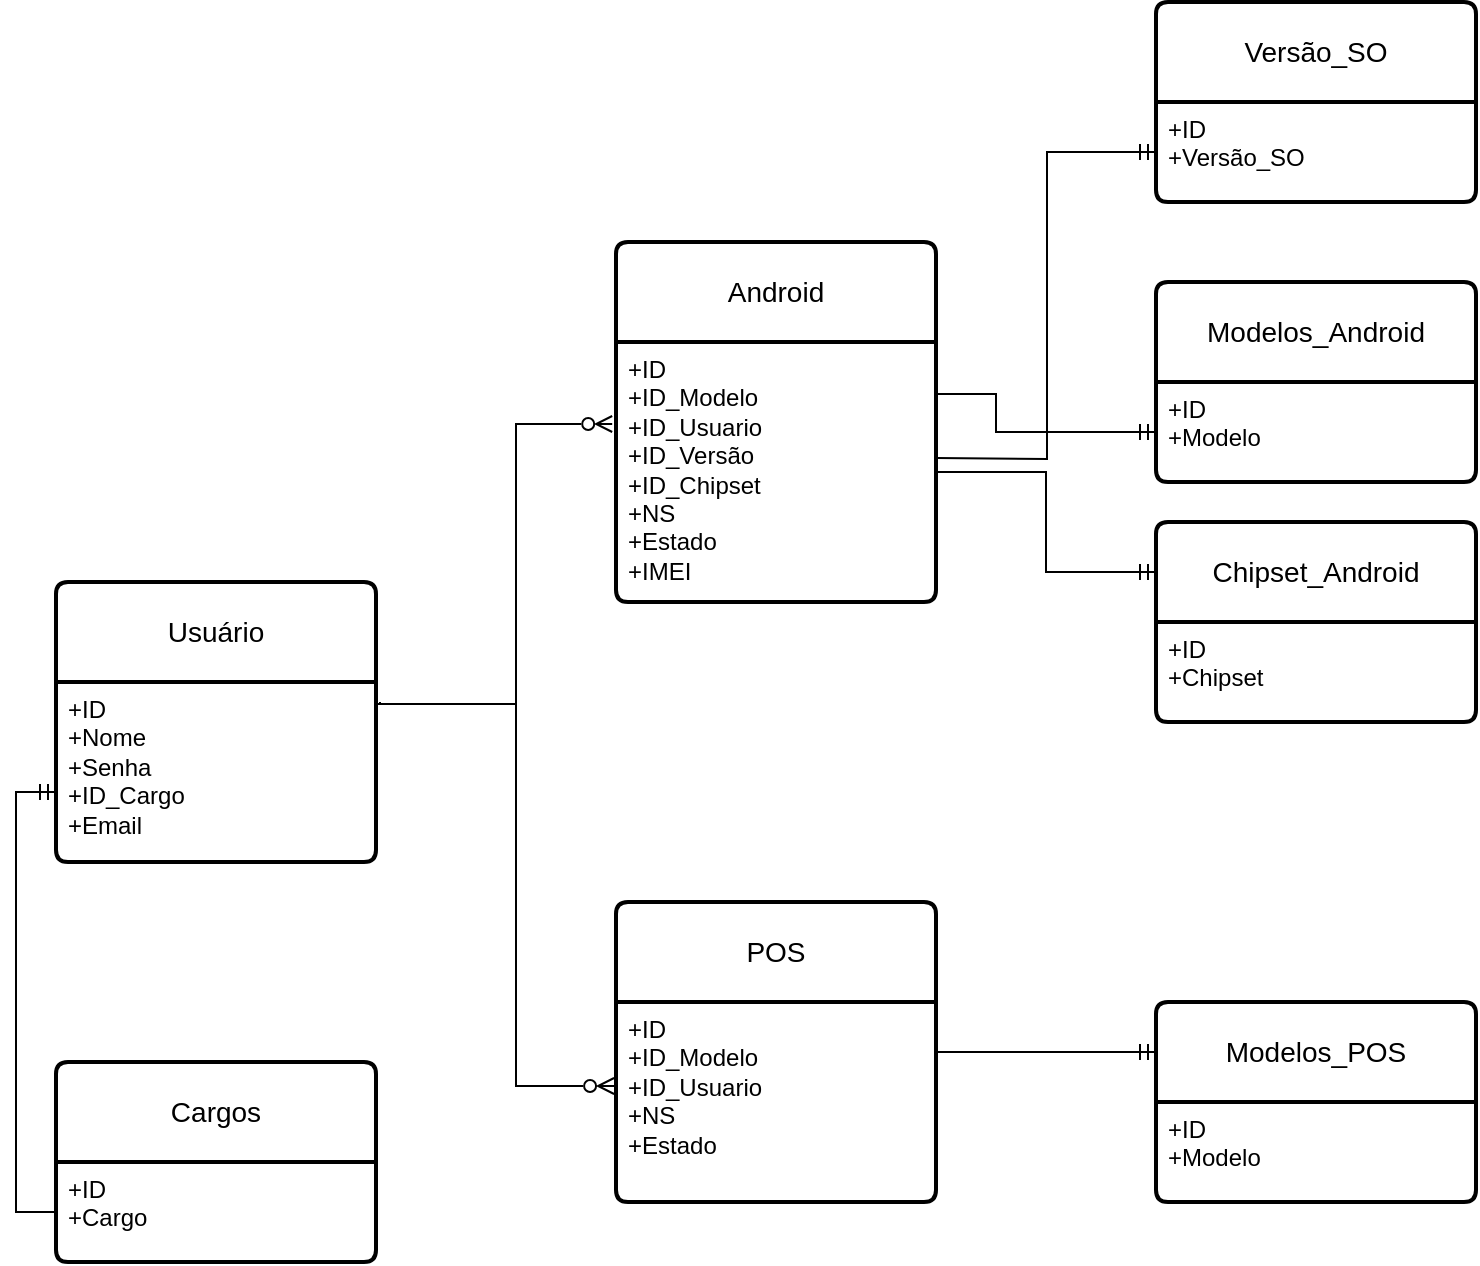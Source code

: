 <mxfile version="24.7.17">
  <diagram id="R2lEEEUBdFMjLlhIrx00" name="Page-1">
    <mxGraphModel dx="1434" dy="1918" grid="1" gridSize="10" guides="1" tooltips="1" connect="1" arrows="1" fold="1" page="1" pageScale="1" pageWidth="850" pageHeight="1100" math="0" shadow="0" extFonts="Permanent Marker^https://fonts.googleapis.com/css?family=Permanent+Marker">
      <root>
        <mxCell id="0" />
        <mxCell id="1" parent="0" />
        <mxCell id="4cfJmhRzj1_fSDuI-FN--31" value="Usuário" style="swimlane;childLayout=stackLayout;horizontal=1;startSize=50;horizontalStack=0;rounded=1;fontSize=14;fontStyle=0;strokeWidth=2;resizeParent=0;resizeLast=1;shadow=0;dashed=0;align=center;arcSize=4;whiteSpace=wrap;html=1;" vertex="1" parent="1">
          <mxGeometry x="50" y="240" width="160" height="140" as="geometry" />
        </mxCell>
        <mxCell id="4cfJmhRzj1_fSDuI-FN--32" value="+ID&lt;br&gt;+Nome&amp;nbsp;&lt;br&gt;+Senha&lt;div&gt;+ID_Cargo&lt;/div&gt;&lt;div&gt;+Email&lt;/div&gt;" style="align=left;strokeColor=none;fillColor=none;spacingLeft=4;fontSize=12;verticalAlign=top;resizable=0;rotatable=0;part=1;html=1;" vertex="1" parent="4cfJmhRzj1_fSDuI-FN--31">
          <mxGeometry y="50" width="160" height="90" as="geometry" />
        </mxCell>
        <mxCell id="4cfJmhRzj1_fSDuI-FN--33" value="Android" style="swimlane;childLayout=stackLayout;horizontal=1;startSize=50;horizontalStack=0;rounded=1;fontSize=14;fontStyle=0;strokeWidth=2;resizeParent=0;resizeLast=1;shadow=0;dashed=0;align=center;arcSize=4;whiteSpace=wrap;html=1;" vertex="1" parent="1">
          <mxGeometry x="330" y="70" width="160" height="180" as="geometry" />
        </mxCell>
        <mxCell id="4cfJmhRzj1_fSDuI-FN--34" value="+ID&lt;br&gt;+ID_Modelo&lt;div&gt;+ID_Usuario&lt;/div&gt;&lt;div&gt;+ID_Versão&lt;/div&gt;&lt;div&gt;+ID_Chipset&lt;br&gt;+NS&lt;div&gt;+Estado&lt;/div&gt;&lt;div&gt;+IMEI&lt;/div&gt;&lt;/div&gt;" style="align=left;strokeColor=none;fillColor=none;spacingLeft=4;fontSize=12;verticalAlign=top;resizable=0;rotatable=0;part=1;html=1;" vertex="1" parent="4cfJmhRzj1_fSDuI-FN--33">
          <mxGeometry y="50" width="160" height="130" as="geometry" />
        </mxCell>
        <mxCell id="4cfJmhRzj1_fSDuI-FN--35" value="Modelos_Android" style="swimlane;childLayout=stackLayout;horizontal=1;startSize=50;horizontalStack=0;rounded=1;fontSize=14;fontStyle=0;strokeWidth=2;resizeParent=0;resizeLast=1;shadow=0;dashed=0;align=center;arcSize=4;whiteSpace=wrap;html=1;" vertex="1" parent="1">
          <mxGeometry x="600" y="90" width="160" height="100" as="geometry" />
        </mxCell>
        <mxCell id="4cfJmhRzj1_fSDuI-FN--36" value="+ID&lt;br&gt;+Modelo&lt;br&gt;&lt;div&gt;&lt;br&gt;&lt;/div&gt;" style="align=left;strokeColor=none;fillColor=none;spacingLeft=4;fontSize=12;verticalAlign=top;resizable=0;rotatable=0;part=1;html=1;" vertex="1" parent="4cfJmhRzj1_fSDuI-FN--35">
          <mxGeometry y="50" width="160" height="50" as="geometry" />
        </mxCell>
        <mxCell id="4cfJmhRzj1_fSDuI-FN--37" style="edgeStyle=orthogonalEdgeStyle;rounded=0;orthogonalLoop=1;jettySize=auto;html=1;endArrow=ERmandOne;endFill=0;entryX=0;entryY=0.75;entryDx=0;entryDy=0;exitX=1;exitY=0.2;exitDx=0;exitDy=0;exitPerimeter=0;" edge="1" parent="1" source="4cfJmhRzj1_fSDuI-FN--34" target="4cfJmhRzj1_fSDuI-FN--35">
          <mxGeometry relative="1" as="geometry">
            <mxPoint x="570" y="175" as="targetPoint" />
            <Array as="points">
              <mxPoint x="520" y="146" />
              <mxPoint x="520" y="165" />
            </Array>
          </mxGeometry>
        </mxCell>
        <mxCell id="4cfJmhRzj1_fSDuI-FN--38" style="edgeStyle=orthogonalEdgeStyle;rounded=0;orthogonalLoop=1;jettySize=auto;html=1;endArrow=ERzeroToMany;endFill=0;entryX=-0.012;entryY=0.308;entryDx=0;entryDy=0;entryPerimeter=0;" edge="1" parent="1" target="4cfJmhRzj1_fSDuI-FN--34">
          <mxGeometry relative="1" as="geometry">
            <mxPoint x="212" y="300" as="sourcePoint" />
            <mxPoint x="329.5" y="260" as="targetPoint" />
            <Array as="points">
              <mxPoint x="212" y="301" />
              <mxPoint x="280" y="301" />
              <mxPoint x="280" y="161" />
            </Array>
          </mxGeometry>
        </mxCell>
        <mxCell id="4cfJmhRzj1_fSDuI-FN--39" value="POS" style="swimlane;childLayout=stackLayout;horizontal=1;startSize=50;horizontalStack=0;rounded=1;fontSize=14;fontStyle=0;strokeWidth=2;resizeParent=0;resizeLast=1;shadow=0;dashed=0;align=center;arcSize=4;whiteSpace=wrap;html=1;" vertex="1" parent="1">
          <mxGeometry x="330" y="400" width="160" height="150" as="geometry" />
        </mxCell>
        <mxCell id="4cfJmhRzj1_fSDuI-FN--40" value="+ID&lt;br&gt;+ID_Modelo&lt;div&gt;+ID_Usuario&lt;br&gt;+NS&lt;div&gt;+Estado&lt;/div&gt;&lt;div&gt;&lt;br&gt;&lt;/div&gt;&lt;/div&gt;" style="align=left;strokeColor=none;fillColor=none;spacingLeft=4;fontSize=12;verticalAlign=top;resizable=0;rotatable=0;part=1;html=1;" vertex="1" parent="4cfJmhRzj1_fSDuI-FN--39">
          <mxGeometry y="50" width="160" height="100" as="geometry" />
        </mxCell>
        <mxCell id="4cfJmhRzj1_fSDuI-FN--41" value="Modelos_POS" style="swimlane;childLayout=stackLayout;horizontal=1;startSize=50;horizontalStack=0;rounded=1;fontSize=14;fontStyle=0;strokeWidth=2;resizeParent=0;resizeLast=1;shadow=0;dashed=0;align=center;arcSize=4;whiteSpace=wrap;html=1;" vertex="1" parent="1">
          <mxGeometry x="600" y="450" width="160" height="100" as="geometry" />
        </mxCell>
        <mxCell id="4cfJmhRzj1_fSDuI-FN--42" value="+ID&lt;br&gt;+Modelo&lt;br&gt;&lt;div&gt;&lt;br&gt;&lt;/div&gt;" style="align=left;strokeColor=none;fillColor=none;spacingLeft=4;fontSize=12;verticalAlign=top;resizable=0;rotatable=0;part=1;html=1;" vertex="1" parent="4cfJmhRzj1_fSDuI-FN--41">
          <mxGeometry y="50" width="160" height="50" as="geometry" />
        </mxCell>
        <mxCell id="4cfJmhRzj1_fSDuI-FN--43" style="edgeStyle=orthogonalEdgeStyle;rounded=0;orthogonalLoop=1;jettySize=auto;html=1;endArrow=ERmandOne;endFill=0;entryX=0;entryY=0.25;entryDx=0;entryDy=0;exitX=1;exitY=0.25;exitDx=0;exitDy=0;" edge="1" parent="1" source="4cfJmhRzj1_fSDuI-FN--40" target="4cfJmhRzj1_fSDuI-FN--41">
          <mxGeometry relative="1" as="geometry">
            <mxPoint x="500" y="265" as="sourcePoint" />
            <mxPoint x="610" y="220" as="targetPoint" />
          </mxGeometry>
        </mxCell>
        <mxCell id="4cfJmhRzj1_fSDuI-FN--47" style="edgeStyle=orthogonalEdgeStyle;rounded=0;orthogonalLoop=1;jettySize=auto;html=1;entryX=-0.006;entryY=0.42;entryDx=0;entryDy=0;entryPerimeter=0;endArrow=ERzeroToMany;endFill=0;" edge="1" parent="1" target="4cfJmhRzj1_fSDuI-FN--40">
          <mxGeometry relative="1" as="geometry">
            <mxPoint x="210" y="301" as="sourcePoint" />
            <Array as="points">
              <mxPoint x="280" y="301" />
              <mxPoint x="280" y="492" />
            </Array>
          </mxGeometry>
        </mxCell>
        <mxCell id="4cfJmhRzj1_fSDuI-FN--48" value="Cargos" style="swimlane;childLayout=stackLayout;horizontal=1;startSize=50;horizontalStack=0;rounded=1;fontSize=14;fontStyle=0;strokeWidth=2;resizeParent=0;resizeLast=1;shadow=0;dashed=0;align=center;arcSize=4;whiteSpace=wrap;html=1;" vertex="1" parent="1">
          <mxGeometry x="50" y="480" width="160" height="100" as="geometry" />
        </mxCell>
        <mxCell id="4cfJmhRzj1_fSDuI-FN--49" value="+ID&lt;br&gt;+Cargo&lt;br&gt;&lt;div&gt;&lt;br&gt;&lt;/div&gt;" style="align=left;strokeColor=none;fillColor=none;spacingLeft=4;fontSize=12;verticalAlign=top;resizable=0;rotatable=0;part=1;html=1;" vertex="1" parent="4cfJmhRzj1_fSDuI-FN--48">
          <mxGeometry y="50" width="160" height="50" as="geometry" />
        </mxCell>
        <mxCell id="4cfJmhRzj1_fSDuI-FN--50" style="edgeStyle=orthogonalEdgeStyle;rounded=0;orthogonalLoop=1;jettySize=auto;html=1;entryX=0;entryY=0.75;entryDx=0;entryDy=0;endArrow=ERmandOne;endFill=0;" edge="1" parent="1" source="4cfJmhRzj1_fSDuI-FN--49" target="4cfJmhRzj1_fSDuI-FN--31">
          <mxGeometry relative="1" as="geometry">
            <Array as="points">
              <mxPoint x="30" y="555" />
              <mxPoint x="30" y="345" />
            </Array>
          </mxGeometry>
        </mxCell>
        <mxCell id="4cfJmhRzj1_fSDuI-FN--51" value="Versão_SO" style="swimlane;childLayout=stackLayout;horizontal=1;startSize=50;horizontalStack=0;rounded=1;fontSize=14;fontStyle=0;strokeWidth=2;resizeParent=0;resizeLast=1;shadow=0;dashed=0;align=center;arcSize=4;whiteSpace=wrap;html=1;" vertex="1" parent="1">
          <mxGeometry x="600" y="-50" width="160" height="100" as="geometry" />
        </mxCell>
        <mxCell id="4cfJmhRzj1_fSDuI-FN--52" value="+ID&lt;br&gt;+Versão_SO&lt;br&gt;&lt;div&gt;&lt;br&gt;&lt;/div&gt;" style="align=left;strokeColor=none;fillColor=none;spacingLeft=4;fontSize=12;verticalAlign=top;resizable=0;rotatable=0;part=1;html=1;" vertex="1" parent="4cfJmhRzj1_fSDuI-FN--51">
          <mxGeometry y="50" width="160" height="50" as="geometry" />
        </mxCell>
        <mxCell id="4cfJmhRzj1_fSDuI-FN--55" style="edgeStyle=orthogonalEdgeStyle;rounded=0;orthogonalLoop=1;jettySize=auto;html=1;endArrow=ERmandOne;endFill=0;entryX=0;entryY=0.75;entryDx=0;entryDy=0;" edge="1" parent="1" target="4cfJmhRzj1_fSDuI-FN--51">
          <mxGeometry relative="1" as="geometry">
            <mxPoint x="490" y="178" as="sourcePoint" />
            <mxPoint x="610" y="125" as="targetPoint" />
          </mxGeometry>
        </mxCell>
        <mxCell id="4cfJmhRzj1_fSDuI-FN--57" value="Chipset_Android" style="swimlane;childLayout=stackLayout;horizontal=1;startSize=50;horizontalStack=0;rounded=1;fontSize=14;fontStyle=0;strokeWidth=2;resizeParent=0;resizeLast=1;shadow=0;dashed=0;align=center;arcSize=4;whiteSpace=wrap;html=1;" vertex="1" parent="1">
          <mxGeometry x="600" y="210" width="160" height="100" as="geometry" />
        </mxCell>
        <mxCell id="4cfJmhRzj1_fSDuI-FN--58" value="+ID&lt;br&gt;+Chipset&lt;br&gt;&lt;div&gt;&lt;br&gt;&lt;/div&gt;" style="align=left;strokeColor=none;fillColor=none;spacingLeft=4;fontSize=12;verticalAlign=top;resizable=0;rotatable=0;part=1;html=1;" vertex="1" parent="4cfJmhRzj1_fSDuI-FN--57">
          <mxGeometry y="50" width="160" height="50" as="geometry" />
        </mxCell>
        <mxCell id="4cfJmhRzj1_fSDuI-FN--59" style="edgeStyle=orthogonalEdgeStyle;rounded=0;orthogonalLoop=1;jettySize=auto;html=1;entryX=0;entryY=0.25;entryDx=0;entryDy=0;endArrow=ERmandOne;endFill=0;" edge="1" parent="1" source="4cfJmhRzj1_fSDuI-FN--34" target="4cfJmhRzj1_fSDuI-FN--57">
          <mxGeometry relative="1" as="geometry" />
        </mxCell>
      </root>
    </mxGraphModel>
  </diagram>
</mxfile>

